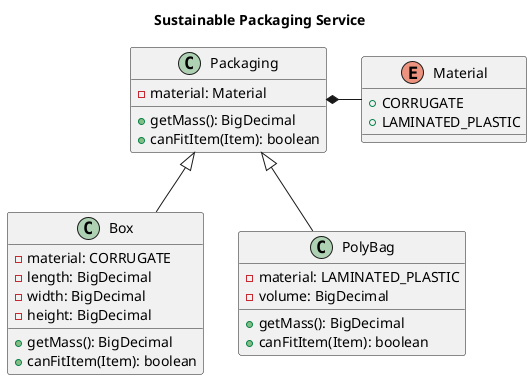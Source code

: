 @startuml
title Sustainable Packaging Service

class Packaging {
  -material: Material
  +getMass(): BigDecimal
  +canFitItem(Item): boolean
}

class Box {
  -material: CORRUGATE
  -length: BigDecimal
  -width: BigDecimal
  -height: BigDecimal
  +getMass(): BigDecimal
  +canFitItem(Item): boolean
}

class PolyBag {
  -material: LAMINATED_PLASTIC
  -volume: BigDecimal
  +getMass(): BigDecimal
  +canFitItem(Item): boolean
}

enum Material {
  + CORRUGATE
  + LAMINATED_PLASTIC
}

Packaging <|-- Box
Packaging *- Material
Packaging <|-- PolyBag

@enduml